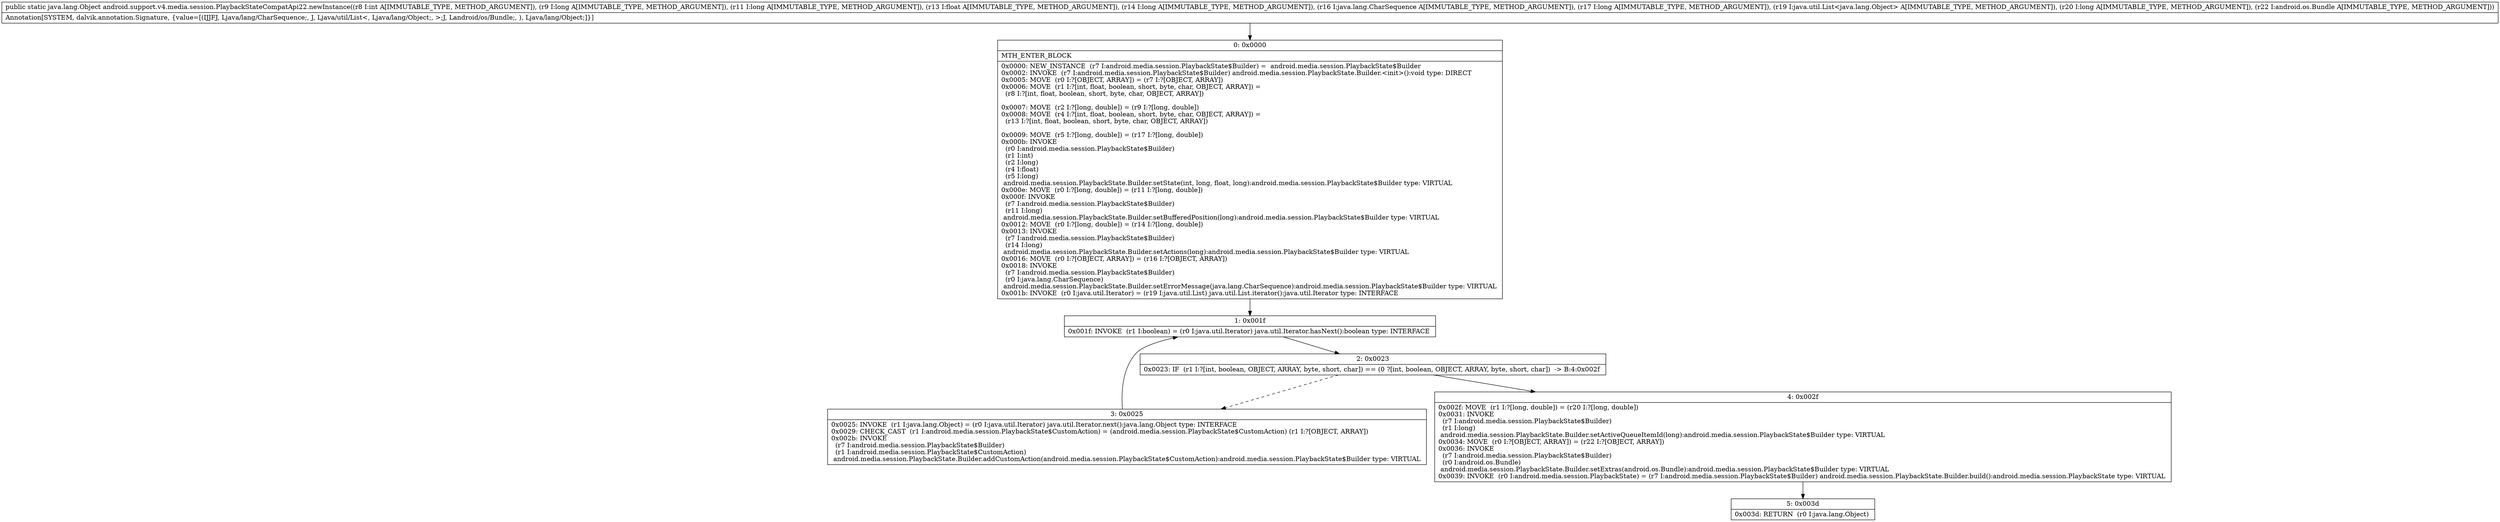 digraph "CFG forandroid.support.v4.media.session.PlaybackStateCompatApi22.newInstance(IJJFJLjava\/lang\/CharSequence;JLjava\/util\/List;JLandroid\/os\/Bundle;)Ljava\/lang\/Object;" {
Node_0 [shape=record,label="{0\:\ 0x0000|MTH_ENTER_BLOCK\l|0x0000: NEW_INSTANCE  (r7 I:android.media.session.PlaybackState$Builder) =  android.media.session.PlaybackState$Builder \l0x0002: INVOKE  (r7 I:android.media.session.PlaybackState$Builder) android.media.session.PlaybackState.Builder.\<init\>():void type: DIRECT \l0x0005: MOVE  (r0 I:?[OBJECT, ARRAY]) = (r7 I:?[OBJECT, ARRAY]) \l0x0006: MOVE  (r1 I:?[int, float, boolean, short, byte, char, OBJECT, ARRAY]) = \l  (r8 I:?[int, float, boolean, short, byte, char, OBJECT, ARRAY])\l \l0x0007: MOVE  (r2 I:?[long, double]) = (r9 I:?[long, double]) \l0x0008: MOVE  (r4 I:?[int, float, boolean, short, byte, char, OBJECT, ARRAY]) = \l  (r13 I:?[int, float, boolean, short, byte, char, OBJECT, ARRAY])\l \l0x0009: MOVE  (r5 I:?[long, double]) = (r17 I:?[long, double]) \l0x000b: INVOKE  \l  (r0 I:android.media.session.PlaybackState$Builder)\l  (r1 I:int)\l  (r2 I:long)\l  (r4 I:float)\l  (r5 I:long)\l android.media.session.PlaybackState.Builder.setState(int, long, float, long):android.media.session.PlaybackState$Builder type: VIRTUAL \l0x000e: MOVE  (r0 I:?[long, double]) = (r11 I:?[long, double]) \l0x000f: INVOKE  \l  (r7 I:android.media.session.PlaybackState$Builder)\l  (r11 I:long)\l android.media.session.PlaybackState.Builder.setBufferedPosition(long):android.media.session.PlaybackState$Builder type: VIRTUAL \l0x0012: MOVE  (r0 I:?[long, double]) = (r14 I:?[long, double]) \l0x0013: INVOKE  \l  (r7 I:android.media.session.PlaybackState$Builder)\l  (r14 I:long)\l android.media.session.PlaybackState.Builder.setActions(long):android.media.session.PlaybackState$Builder type: VIRTUAL \l0x0016: MOVE  (r0 I:?[OBJECT, ARRAY]) = (r16 I:?[OBJECT, ARRAY]) \l0x0018: INVOKE  \l  (r7 I:android.media.session.PlaybackState$Builder)\l  (r0 I:java.lang.CharSequence)\l android.media.session.PlaybackState.Builder.setErrorMessage(java.lang.CharSequence):android.media.session.PlaybackState$Builder type: VIRTUAL \l0x001b: INVOKE  (r0 I:java.util.Iterator) = (r19 I:java.util.List) java.util.List.iterator():java.util.Iterator type: INTERFACE \l}"];
Node_1 [shape=record,label="{1\:\ 0x001f|0x001f: INVOKE  (r1 I:boolean) = (r0 I:java.util.Iterator) java.util.Iterator.hasNext():boolean type: INTERFACE \l}"];
Node_2 [shape=record,label="{2\:\ 0x0023|0x0023: IF  (r1 I:?[int, boolean, OBJECT, ARRAY, byte, short, char]) == (0 ?[int, boolean, OBJECT, ARRAY, byte, short, char])  \-\> B:4:0x002f \l}"];
Node_3 [shape=record,label="{3\:\ 0x0025|0x0025: INVOKE  (r1 I:java.lang.Object) = (r0 I:java.util.Iterator) java.util.Iterator.next():java.lang.Object type: INTERFACE \l0x0029: CHECK_CAST  (r1 I:android.media.session.PlaybackState$CustomAction) = (android.media.session.PlaybackState$CustomAction) (r1 I:?[OBJECT, ARRAY]) \l0x002b: INVOKE  \l  (r7 I:android.media.session.PlaybackState$Builder)\l  (r1 I:android.media.session.PlaybackState$CustomAction)\l android.media.session.PlaybackState.Builder.addCustomAction(android.media.session.PlaybackState$CustomAction):android.media.session.PlaybackState$Builder type: VIRTUAL \l}"];
Node_4 [shape=record,label="{4\:\ 0x002f|0x002f: MOVE  (r1 I:?[long, double]) = (r20 I:?[long, double]) \l0x0031: INVOKE  \l  (r7 I:android.media.session.PlaybackState$Builder)\l  (r1 I:long)\l android.media.session.PlaybackState.Builder.setActiveQueueItemId(long):android.media.session.PlaybackState$Builder type: VIRTUAL \l0x0034: MOVE  (r0 I:?[OBJECT, ARRAY]) = (r22 I:?[OBJECT, ARRAY]) \l0x0036: INVOKE  \l  (r7 I:android.media.session.PlaybackState$Builder)\l  (r0 I:android.os.Bundle)\l android.media.session.PlaybackState.Builder.setExtras(android.os.Bundle):android.media.session.PlaybackState$Builder type: VIRTUAL \l0x0039: INVOKE  (r0 I:android.media.session.PlaybackState) = (r7 I:android.media.session.PlaybackState$Builder) android.media.session.PlaybackState.Builder.build():android.media.session.PlaybackState type: VIRTUAL \l}"];
Node_5 [shape=record,label="{5\:\ 0x003d|0x003d: RETURN  (r0 I:java.lang.Object) \l}"];
MethodNode[shape=record,label="{public static java.lang.Object android.support.v4.media.session.PlaybackStateCompatApi22.newInstance((r8 I:int A[IMMUTABLE_TYPE, METHOD_ARGUMENT]), (r9 I:long A[IMMUTABLE_TYPE, METHOD_ARGUMENT]), (r11 I:long A[IMMUTABLE_TYPE, METHOD_ARGUMENT]), (r13 I:float A[IMMUTABLE_TYPE, METHOD_ARGUMENT]), (r14 I:long A[IMMUTABLE_TYPE, METHOD_ARGUMENT]), (r16 I:java.lang.CharSequence A[IMMUTABLE_TYPE, METHOD_ARGUMENT]), (r17 I:long A[IMMUTABLE_TYPE, METHOD_ARGUMENT]), (r19 I:java.util.List\<java.lang.Object\> A[IMMUTABLE_TYPE, METHOD_ARGUMENT]), (r20 I:long A[IMMUTABLE_TYPE, METHOD_ARGUMENT]), (r22 I:android.os.Bundle A[IMMUTABLE_TYPE, METHOD_ARGUMENT]))  | Annotation[SYSTEM, dalvik.annotation.Signature, \{value=[(IJJFJ, Ljava\/lang\/CharSequence;, J, Ljava\/util\/List\<, Ljava\/lang\/Object;, \>;J, Landroid\/os\/Bundle;, ), Ljava\/lang\/Object;]\}]\l}"];
MethodNode -> Node_0;
Node_0 -> Node_1;
Node_1 -> Node_2;
Node_2 -> Node_3[style=dashed];
Node_2 -> Node_4;
Node_3 -> Node_1;
Node_4 -> Node_5;
}

